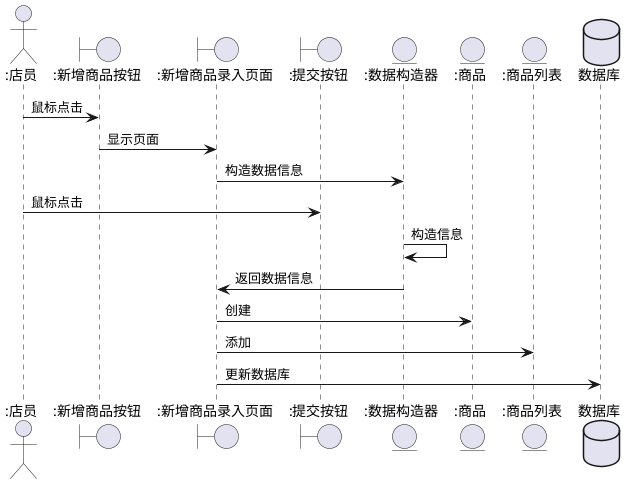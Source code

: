 @startuml
actor ":店员" as user
boundary ":新增商品按钮" as bt1
boundary ":新增商品录入页面" as p1
boundary ":提交按钮" as bt2
entity ":数据构造器" as gen
entity ":商品" as it
entity ":商品列表" as its
database 数据库 as db
user -> bt1 :鼠标点击
bt1 -> p1:显示页面
p1 -> gen:构造数据信息
user -> bt2:鼠标点击
gen -> gen:构造信息
gen -> p1:返回数据信息
p1 -> it:创建
p1 -> its:添加
p1 -> db:更新数据库

@enduml